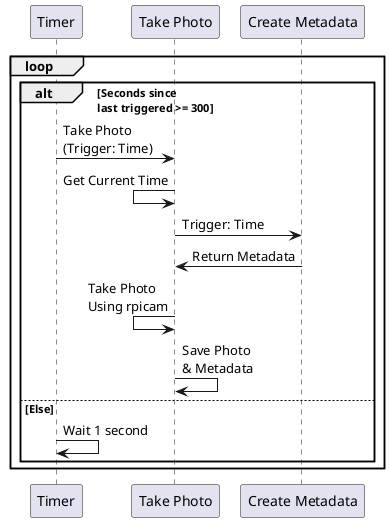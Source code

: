 @startuml

  participant "Timer" as rpiTime
  participant "Take Photo" as rpiPhoto
  participant "Create Metadata" as rpiMeta

loop
  alt Seconds since\nlast triggered >= 300
    rpiTime -> rpiPhoto : Take Photo\n(Trigger: Time)
    rpiPhoto <- rpiPhoto : Get Current Time
    rpiPhoto -> rpiMeta : Trigger: Time
    rpiMeta -> rpiPhoto : Return Metadata
    rpiPhoto <- rpiPhoto : Take Photo\nUsing rpicam
    rpiPhoto -> rpiPhoto : Save Photo\n& Metadata
  else Else
    rpiTime -> rpiTime : Wait 1 second
  end
end
@enduml
